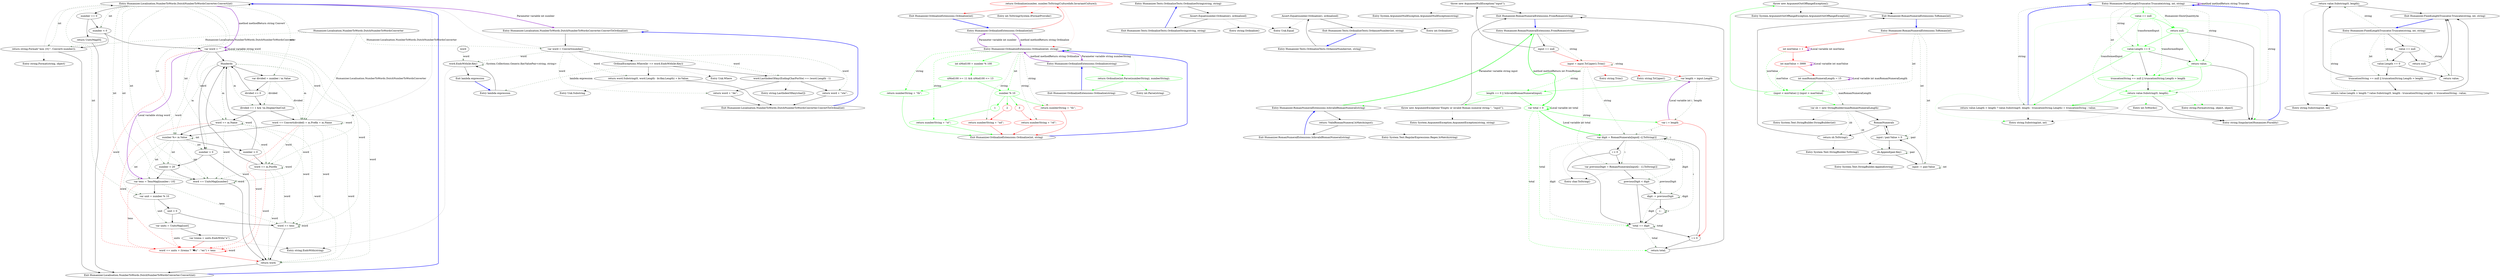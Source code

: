 digraph  {
m1_0 [label="Entry Humanizer.Localisation.NumberToWords.DutchNumberToWordsConverter.Convert(int)", span="33-33", cluster="Humanizer.Localisation.NumberToWords.DutchNumberToWordsConverter.Convert(int)", file="DutchNumberToWordsConverter.cs"];
m1_1 [label="number == 0", span="35-35", cluster="Humanizer.Localisation.NumberToWords.DutchNumberToWordsConverter.Convert(int)", file="DutchNumberToWordsConverter.cs"];
m1_3 [label="number < 0", span="38-38", cluster="Humanizer.Localisation.NumberToWords.DutchNumberToWordsConverter.Convert(int)", file="DutchNumberToWordsConverter.cs"];
m1_4 [label="return string.Format(''min {0}'', Convert(-number));", span="39-39", cluster="Humanizer.Localisation.NumberToWords.DutchNumberToWordsConverter.Convert(int)", file="DutchNumberToWordsConverter.cs"];
m1_7 [label="var divided = number / m.Value", span="45-45", cluster="Humanizer.Localisation.NumberToWords.DutchNumberToWordsConverter.Convert(int)", file="DutchNumberToWordsConverter.cs"];
m1_12 [label="number %= m.Value", span="55-55", cluster="Humanizer.Localisation.NumberToWords.DutchNumberToWordsConverter.Convert(int)", file="DutchNumberToWordsConverter.cs"];
m1_15 [label="number > 0", span="60-60", cluster="Humanizer.Localisation.NumberToWords.DutchNumberToWordsConverter.Convert(int)", file="DutchNumberToWordsConverter.cs"];
m1_16 [label="number < 20", span="62-62", cluster="Humanizer.Localisation.NumberToWords.DutchNumberToWordsConverter.Convert(int)", file="DutchNumberToWordsConverter.cs"];
m1_17 [label="word += UnitsMap[number]", span="63-63", cluster="Humanizer.Localisation.NumberToWords.DutchNumberToWordsConverter.Convert(int)", file="DutchNumberToWordsConverter.cs"];
m1_18 [label="var tens = TensMap[number / 10]", span="66-66", cluster="Humanizer.Localisation.NumberToWords.DutchNumberToWordsConverter.Convert(int)", file="DutchNumberToWordsConverter.cs"];
m1_19 [label="var unit = number % 10", span="67-67", cluster="Humanizer.Localisation.NumberToWords.DutchNumberToWordsConverter.Convert(int)", file="DutchNumberToWordsConverter.cs"];
m1_2 [label="return UnitsMap[0];", span="36-36", cluster="Humanizer.Localisation.NumberToWords.DutchNumberToWordsConverter.Convert(int)", file="DutchNumberToWordsConverter.cs"];
m1_5 [label="var word = ''''", span="41-41", cluster="Humanizer.Localisation.NumberToWords.DutchNumberToWordsConverter.Convert(int)", file="DutchNumberToWordsConverter.cs"];
m1_6 [label=Hunderds, span="43-43", cluster="Humanizer.Localisation.NumberToWords.DutchNumberToWordsConverter.Convert(int)", file="DutchNumberToWordsConverter.cs"];
m1_10 [label="word += m.Name", span="51-51", cluster="Humanizer.Localisation.NumberToWords.DutchNumberToWordsConverter.Convert(int)", file="DutchNumberToWordsConverter.cs"];
m1_11 [label="word += Convert(divided) + m.Prefix + m.Name", span="53-53", cluster="Humanizer.Localisation.NumberToWords.DutchNumberToWordsConverter.Convert(int)", file="DutchNumberToWordsConverter.cs"];
m1_23 [label="word += units + (trema ? ''�n'' : ''en'') + tens", span="72-72", cluster="Humanizer.Localisation.NumberToWords.DutchNumberToWordsConverter.Convert(int)", color=red, community=0, file="DutchNumberToWordsConverter.cs"];
m1_24 [label="word += tens", span="75-75", cluster="Humanizer.Localisation.NumberToWords.DutchNumberToWordsConverter.Convert(int)", file="DutchNumberToWordsConverter.cs"];
m1_25 [label="return word;", span="79-79", cluster="Humanizer.Localisation.NumberToWords.DutchNumberToWordsConverter.Convert(int)", file="DutchNumberToWordsConverter.cs"];
m1_9 [label="divided == 1 && !m.DisplayOneUnit", span="50-50", cluster="Humanizer.Localisation.NumberToWords.DutchNumberToWordsConverter.Convert(int)", file="DutchNumberToWordsConverter.cs"];
m1_14 [label="word += m.Postfix", span="57-57", cluster="Humanizer.Localisation.NumberToWords.DutchNumberToWordsConverter.Convert(int)", file="DutchNumberToWordsConverter.cs"];
m1_8 [label="divided <= 0", span="47-47", cluster="Humanizer.Localisation.NumberToWords.DutchNumberToWordsConverter.Convert(int)", file="DutchNumberToWordsConverter.cs"];
m1_13 [label="number > 0", span="56-56", cluster="Humanizer.Localisation.NumberToWords.DutchNumberToWordsConverter.Convert(int)", file="DutchNumberToWordsConverter.cs"];
m1_20 [label="unit > 0", span="68-68", cluster="Humanizer.Localisation.NumberToWords.DutchNumberToWordsConverter.Convert(int)", file="DutchNumberToWordsConverter.cs"];
m1_21 [label="var units = UnitsMap[unit]", span="70-70", cluster="Humanizer.Localisation.NumberToWords.DutchNumberToWordsConverter.Convert(int)", file="DutchNumberToWordsConverter.cs"];
m1_22 [label="var trema = units.EndsWith(''e'')", span="71-71", cluster="Humanizer.Localisation.NumberToWords.DutchNumberToWordsConverter.Convert(int)", file="DutchNumberToWordsConverter.cs"];
m1_26 [label="Exit Humanizer.Localisation.NumberToWords.DutchNumberToWordsConverter.Convert(int)", span="33-33", cluster="Humanizer.Localisation.NumberToWords.DutchNumberToWordsConverter.Convert(int)", file="DutchNumberToWordsConverter.cs"];
m1_28 [label="Entry string.EndsWith(string)", span="0-0", cluster="string.EndsWith(string)", file="DutchNumberToWordsConverter.cs"];
m1_38 [label="Entry Unk.Substring", span="", cluster="Unk.Substring", file="DutchNumberToWordsConverter.cs"];
m1_29 [label="Entry Humanizer.Localisation.NumberToWords.DutchNumberToWordsConverter.ConvertToOrdinal(int)", span="91-91", cluster="Humanizer.Localisation.NumberToWords.DutchNumberToWordsConverter.ConvertToOrdinal(int)", file="DutchNumberToWordsConverter.cs"];
m1_30 [label="var word = Convert(number)", span="93-93", cluster="Humanizer.Localisation.NumberToWords.DutchNumberToWordsConverter.ConvertToOrdinal(int)", file="DutchNumberToWordsConverter.cs"];
m1_31 [label="OrdinalExceptions.Where(kv => word.EndsWith(kv.Key))", span="95-95", cluster="Humanizer.Localisation.NumberToWords.DutchNumberToWordsConverter.ConvertToOrdinal(int)", file="DutchNumberToWordsConverter.cs"];
m1_32 [label="return word.Substring(0, word.Length - kv.Key.Length) + kv.Value;", span="98-98", cluster="Humanizer.Localisation.NumberToWords.DutchNumberToWordsConverter.ConvertToOrdinal(int)", file="DutchNumberToWordsConverter.cs"];
m1_33 [label="word.LastIndexOfAny(EndingCharForSte) == (word.Length - 1)", span="104-104", cluster="Humanizer.Localisation.NumberToWords.DutchNumberToWordsConverter.ConvertToOrdinal(int)", file="DutchNumberToWordsConverter.cs"];
m1_34 [label="return word + ''ste'';", span="105-105", cluster="Humanizer.Localisation.NumberToWords.DutchNumberToWordsConverter.ConvertToOrdinal(int)", file="DutchNumberToWordsConverter.cs"];
m1_35 [label="return word + ''de'';", span="107-107", cluster="Humanizer.Localisation.NumberToWords.DutchNumberToWordsConverter.ConvertToOrdinal(int)", file="DutchNumberToWordsConverter.cs"];
m1_36 [label="Exit Humanizer.Localisation.NumberToWords.DutchNumberToWordsConverter.ConvertToOrdinal(int)", span="91-91", cluster="Humanizer.Localisation.NumberToWords.DutchNumberToWordsConverter.ConvertToOrdinal(int)", file="DutchNumberToWordsConverter.cs"];
m1_40 [label="Entry lambda expression", span="95-95", cluster="lambda expression", file="DutchNumberToWordsConverter.cs"];
m1_41 [label="word.EndsWith(kv.Key)", span="95-95", cluster="lambda expression", file="DutchNumberToWordsConverter.cs"];
m1_42 [label="Exit lambda expression", span="95-95", cluster="lambda expression", file="DutchNumberToWordsConverter.cs"];
m1_39 [label="Entry string.LastIndexOfAny(char[])", span="0-0", cluster="string.LastIndexOfAny(char[])", file="DutchNumberToWordsConverter.cs"];
m1_27 [label="Entry string.Format(string, object)", span="0-0", cluster="string.Format(string, object)", file="DutchNumberToWordsConverter.cs"];
m1_37 [label="Entry Unk.Where", span="", cluster="Unk.Where", file="DutchNumberToWordsConverter.cs"];
m1_43 [label="Humanizer.Localisation.NumberToWords.DutchNumberToWordsConverter", span="", file="DutchNumberToWordsConverter.cs"];
m1_44 [label=word, span="", file="DutchNumberToWordsConverter.cs"];
m4_8 [label="Entry int.ToString(System.IFormatProvider)", span="0-0", cluster="int.ToString(System.IFormatProvider)", file="OrdinalizeExtensions.cs"];
m4_5 [label="Entry Humanizer.OrdinalizeExtensions.Ordinalize(int)", span="25-25", cluster="Humanizer.OrdinalizeExtensions.Ordinalize(int)", file="OrdinalizeExtensions.cs"];
m4_6 [label="return Ordinalize(number, number.ToString(CultureInfo.InvariantCulture));", span="27-27", cluster="Humanizer.OrdinalizeExtensions.Ordinalize(int)", color=red, community=0, file="OrdinalizeExtensions.cs"];
m4_7 [label="Exit Humanizer.OrdinalizeExtensions.Ordinalize(int)", span="25-25", cluster="Humanizer.OrdinalizeExtensions.Ordinalize(int)", file="OrdinalizeExtensions.cs"];
m4_4 [label="Entry Humanizer.OrdinalizeExtensions.Ordinalize(int, string)", span="30-30", cluster="Humanizer.OrdinalizeExtensions.Ordinalize(int, string)", file="OrdinalizeExtensions.cs"];
m4_9 [label="int nMod100 = number % 100", span="32-32", cluster="Humanizer.OrdinalizeExtensions.Ordinalize(int, string)", color=green, community=0, file="OrdinalizeExtensions.cs"];
m4_11 [label="return numberString + ''th'';", span="36-36", cluster="Humanizer.OrdinalizeExtensions.Ordinalize(int, string)", color=green, community=0, file="OrdinalizeExtensions.cs"];
m4_12 [label="number % 10", span="39-39", cluster="Humanizer.OrdinalizeExtensions.Ordinalize(int, string)", color=green, community=0, file="OrdinalizeExtensions.cs"];
m4_14 [label="return numberString + ''st'';", span="42-42", cluster="Humanizer.OrdinalizeExtensions.Ordinalize(int, string)", color=green, community=0, file="OrdinalizeExtensions.cs"];
m4_16 [label="return numberString + ''nd'';", span="44-44", cluster="Humanizer.OrdinalizeExtensions.Ordinalize(int, string)", color=red, community=0, file="OrdinalizeExtensions.cs"];
m4_18 [label="return numberString + ''rd'';", span="46-46", cluster="Humanizer.OrdinalizeExtensions.Ordinalize(int, string)", color=red, community=0, file="OrdinalizeExtensions.cs"];
m4_19 [label="return numberString + ''th'';", span="48-48", cluster="Humanizer.OrdinalizeExtensions.Ordinalize(int, string)", color=red, community=0, file="OrdinalizeExtensions.cs"];
m4_10 [label="nMod100 >= 11 && nMod100 <= 13", span="34-34", cluster="Humanizer.OrdinalizeExtensions.Ordinalize(int, string)", color=green, community=0, file="OrdinalizeExtensions.cs"];
m4_13 [label=1, span="41-41", cluster="Humanizer.OrdinalizeExtensions.Ordinalize(int, string)", color=green, community=0, file="OrdinalizeExtensions.cs"];
m4_15 [label=2, span="43-43", cluster="Humanizer.OrdinalizeExtensions.Ordinalize(int, string)", color=red, community=0, file="OrdinalizeExtensions.cs"];
m4_17 [label=3, span="45-45", cluster="Humanizer.OrdinalizeExtensions.Ordinalize(int, string)", color=red, community=0, file="OrdinalizeExtensions.cs"];
m4_20 [label="Exit Humanizer.OrdinalizeExtensions.Ordinalize(int, string)", span="30-30", cluster="Humanizer.OrdinalizeExtensions.Ordinalize(int, string)", file="OrdinalizeExtensions.cs"];
m4_0 [label="Entry Humanizer.OrdinalizeExtensions.Ordinalize(string)", span="15-15", cluster="Humanizer.OrdinalizeExtensions.Ordinalize(string)", file="OrdinalizeExtensions.cs"];
m4_1 [label="return Ordinalize(int.Parse(numberString), numberString);", span="17-17", cluster="Humanizer.OrdinalizeExtensions.Ordinalize(string)", color=green, community=0, file="OrdinalizeExtensions.cs"];
m4_2 [label="Exit Humanizer.OrdinalizeExtensions.Ordinalize(string)", span="15-15", cluster="Humanizer.OrdinalizeExtensions.Ordinalize(string)", file="OrdinalizeExtensions.cs"];
m4_3 [label="Entry int.Parse(string)", span="0-0", cluster="int.Parse(string)", file="OrdinalizeExtensions.cs"];
m5_0 [label="Entry Humanizer.Tests.OrdinalizeTests.OrdinalizeString(string, string)", span="36-36", cluster="Humanizer.Tests.OrdinalizeTests.OrdinalizeString(string, string)", file="OrdinalizeTests.cs"];
m5_1 [label="Assert.Equal(number.Ordinalize(), ordinalized)", span="38-38", cluster="Humanizer.Tests.OrdinalizeTests.OrdinalizeString(string, string)", file="OrdinalizeTests.cs"];
m5_2 [label="Exit Humanizer.Tests.OrdinalizeTests.OrdinalizeString(string, string)", span="36-36", cluster="Humanizer.Tests.OrdinalizeTests.OrdinalizeString(string, string)", file="OrdinalizeTests.cs"];
m5_5 [label="Entry Humanizer.Tests.OrdinalizeTests.OrdanizeNumber(int, string)", span="70-70", cluster="Humanizer.Tests.OrdinalizeTests.OrdanizeNumber(int, string)", file="OrdinalizeTests.cs"];
m5_6 [label="Assert.Equal(number.Ordinalize(), ordinalized)", span="72-72", cluster="Humanizer.Tests.OrdinalizeTests.OrdanizeNumber(int, string)", file="OrdinalizeTests.cs"];
m5_7 [label="Exit Humanizer.Tests.OrdinalizeTests.OrdanizeNumber(int, string)", span="70-70", cluster="Humanizer.Tests.OrdinalizeTests.OrdanizeNumber(int, string)", file="OrdinalizeTests.cs"];
m5_4 [label="Entry Unk.Equal", span="", cluster="Unk.Equal", file="OrdinalizeTests.cs"];
m5_8 [label="Entry int.Ordinalize()", span="25-25", cluster="int.Ordinalize()", file="OrdinalizeTests.cs"];
m5_3 [label="Entry string.Ordinalize()", span="15-15", cluster="string.Ordinalize()", file="OrdinalizeTests.cs"];
m6_19 [label="Entry System.ArgumentNullException.ArgumentNullException(string)", span="0-0", cluster="System.ArgumentNullException.ArgumentNullException(string)", file="RomanNumeralExtensions.cs"];
m6_21 [label="Entry string.Trim()", span="0-0", cluster="string.Trim()", file="RomanNumeralExtensions.cs"];
m6_22 [label="Entry Humanizer.RomanNumeralExtensions.IsInvalidRomanNumeral(string)", span="101-101", cluster="Humanizer.RomanNumeralExtensions.IsInvalidRomanNumeral(string)", file="RomanNumeralExtensions.cs"];
m6_42 [label="return !ValidRomanNumeral.IsMatch(input);", span="103-103", cluster="Humanizer.RomanNumeralExtensions.IsInvalidRomanNumeral(string)", file="RomanNumeralExtensions.cs"];
m6_43 [label="Exit Humanizer.RomanNumeralExtensions.IsInvalidRomanNumeral(string)", span="101-101", cluster="Humanizer.RomanNumeralExtensions.IsInvalidRomanNumeral(string)", file="RomanNumeralExtensions.cs"];
m6_23 [label="Entry System.ArgumentException.ArgumentException(string, string)", span="0-0", cluster="System.ArgumentException.ArgumentException(string, string)", file="RomanNumeralExtensions.cs"];
m6_38 [label="Entry System.ArgumentOutOfRangeException.ArgumentOutOfRangeException()", span="0-0", cluster="System.ArgumentOutOfRangeException.ArgumentOutOfRangeException()", file="RomanNumeralExtensions.cs"];
m6_44 [label="Entry System.Text.RegularExpressions.Regex.IsMatch(string)", span="0-0", cluster="System.Text.RegularExpressions.Regex.IsMatch(string)", file="RomanNumeralExtensions.cs"];
m6_41 [label="Entry System.Text.StringBuilder.ToString()", span="0-0", cluster="System.Text.StringBuilder.ToString()", file="RomanNumeralExtensions.cs"];
m6_40 [label="Entry System.Text.StringBuilder.Append(string)", span="0-0", cluster="System.Text.StringBuilder.Append(string)", file="RomanNumeralExtensions.cs"];
m6_39 [label="Entry System.Text.StringBuilder.StringBuilder(int)", span="0-0", cluster="System.Text.StringBuilder.StringBuilder(int)", file="RomanNumeralExtensions.cs"];
m6_20 [label="Entry string.ToUpper()", span="0-0", cluster="string.ToUpper()", file="RomanNumeralExtensions.cs"];
m6_24 [label="Entry char.ToString()", span="0-0", cluster="char.ToString()", file="RomanNumeralExtensions.cs"];
m6_0 [label="Entry Humanizer.RomanNumeralExtensions.FromRoman(string)", span="38-38", cluster="Humanizer.RomanNumeralExtensions.FromRoman(string)", file="RomanNumeralExtensions.cs"];
m6_1 [label="input == null", span="40-40", cluster="Humanizer.RomanNumeralExtensions.FromRoman(string)", file="RomanNumeralExtensions.cs"];
m6_3 [label="input = input.ToUpper().Trim()", span="43-43", cluster="Humanizer.RomanNumeralExtensions.FromRoman(string)", color=red, community=0, file="RomanNumeralExtensions.cs"];
m6_2 [label="throw new ArgumentNullException(''input'');", span="41-41", cluster="Humanizer.RomanNumeralExtensions.FromRoman(string)", file="RomanNumeralExtensions.cs"];
m6_4 [label="var length = input.Length", span="44-44", cluster="Humanizer.RomanNumeralExtensions.FromRoman(string)", file="RomanNumeralExtensions.cs"];
m6_5 [label="length == 0 || IsInvalidRomanNumeral(input)", span="46-46", cluster="Humanizer.RomanNumeralExtensions.FromRoman(string)", color=green, community=0, file="RomanNumeralExtensions.cs"];
m6_10 [label="var digit = RomanNumerals[input[--i].ToString()]", span="54-54", cluster="Humanizer.RomanNumeralExtensions.FromRoman(string)", file="RomanNumeralExtensions.cs"];
m6_12 [label="var previousDigit = RomanNumerals[input[i - 1].ToString()]", span="58-58", cluster="Humanizer.RomanNumeralExtensions.FromRoman(string)", file="RomanNumeralExtensions.cs"];
m6_8 [label="var i = length", span="50-50", cluster="Humanizer.RomanNumeralExtensions.FromRoman(string)", color=red, community=0, file="RomanNumeralExtensions.cs"];
m6_6 [label="throw new ArgumentException(''Empty or invalid Roman numeral string.'', ''input'');", span="47-47", cluster="Humanizer.RomanNumeralExtensions.FromRoman(string)", file="RomanNumeralExtensions.cs"];
m6_7 [label="var total = 0", span="49-49", cluster="Humanizer.RomanNumeralExtensions.FromRoman(string)", file="RomanNumeralExtensions.cs", color=green, community=0];
m6_16 [label="total += digit", span="67-67", cluster="Humanizer.RomanNumeralExtensions.FromRoman(string)", file="RomanNumeralExtensions.cs"];
m6_17 [label="return total;", span="70-70", cluster="Humanizer.RomanNumeralExtensions.FromRoman(string)", file="RomanNumeralExtensions.cs"];
m6_9 [label="i > 0", span="52-52", cluster="Humanizer.RomanNumeralExtensions.FromRoman(string)", file="RomanNumeralExtensions.cs"];
m6_11 [label="i > 0", span="56-56", cluster="Humanizer.RomanNumeralExtensions.FromRoman(string)", file="RomanNumeralExtensions.cs"];
m6_13 [label="previousDigit < digit", span="60-60", cluster="Humanizer.RomanNumeralExtensions.FromRoman(string)", file="RomanNumeralExtensions.cs"];
m6_14 [label="digit -= previousDigit", span="62-62", cluster="Humanizer.RomanNumeralExtensions.FromRoman(string)", file="RomanNumeralExtensions.cs"];
m6_15 [label="i--", span="63-63", cluster="Humanizer.RomanNumeralExtensions.FromRoman(string)", file="RomanNumeralExtensions.cs"];
m6_18 [label="Exit Humanizer.RomanNumeralExtensions.FromRoman(string)", span="38-38", cluster="Humanizer.RomanNumeralExtensions.FromRoman(string)", file="RomanNumeralExtensions.cs"];
m6_25 [label="Entry Humanizer.RomanNumeralExtensions.ToRoman(int)", span="78-78", cluster="Humanizer.RomanNumeralExtensions.ToRoman(int)", file="RomanNumeralExtensions.cs"];
m6_26 [label="int minValue = 1", span="80-80", cluster="Humanizer.RomanNumeralExtensions.ToRoman(int)", color=red, community=0, file="RomanNumeralExtensions.cs"];
m6_29 [label="(input < minValue) || (input > maxValue)", span="84-84", cluster="Humanizer.RomanNumeralExtensions.ToRoman(int)", file="RomanNumeralExtensions.cs", color=green, community=0];
m6_33 [label="input / pair.Value > 0", span="91-91", cluster="Humanizer.RomanNumeralExtensions.ToRoman(int)", file="RomanNumeralExtensions.cs"];
m6_35 [label="input -= pair.Value", span="94-94", cluster="Humanizer.RomanNumeralExtensions.ToRoman(int)", file="RomanNumeralExtensions.cs"];
m6_27 [label="int maxValue = 3999", span="81-81", cluster="Humanizer.RomanNumeralExtensions.ToRoman(int)", color=red, community=0, file="RomanNumeralExtensions.cs"];
m6_28 [label="int maxRomanNumeralLength = 15", span="82-82", cluster="Humanizer.RomanNumeralExtensions.ToRoman(int)", file="RomanNumeralExtensions.cs"];
m6_31 [label="var sb = new StringBuilder(maxRomanNumeralLength)", span="87-87", cluster="Humanizer.RomanNumeralExtensions.ToRoman(int)", file="RomanNumeralExtensions.cs"];
m6_30 [label="throw new ArgumentOutOfRangeException();", span="85-85", cluster="Humanizer.RomanNumeralExtensions.ToRoman(int)", file="RomanNumeralExtensions.cs"];
m6_32 [label=RomanNumerals, span="89-89", cluster="Humanizer.RomanNumeralExtensions.ToRoman(int)", file="RomanNumeralExtensions.cs"];
m6_34 [label="sb.Append(pair.Key)", span="93-93", cluster="Humanizer.RomanNumeralExtensions.ToRoman(int)", file="RomanNumeralExtensions.cs"];
m6_36 [label="return sb.ToString();", span="98-98", cluster="Humanizer.RomanNumeralExtensions.ToRoman(int)", file="RomanNumeralExtensions.cs"];
m6_37 [label="Exit Humanizer.RomanNumeralExtensions.ToRoman(int)", span="78-78", cluster="Humanizer.RomanNumeralExtensions.ToRoman(int)", file="RomanNumeralExtensions.cs"];
m9_0 [label="Entry Humanizer.FixedLengthTruncator.Truncate(string, int, string)", span="7-7", cluster="Humanizer.FixedLengthTruncator.Truncate(string, int, string)", file="ToQuantityExtensions.cs"];
m9_1 [label="value == null", span="9-9", cluster="Humanizer.FixedLengthTruncator.Truncate(string, int, string)", color=green, community=0, file="ToQuantityExtensions.cs"];
m9_2 [label="return null;", span="10-10", cluster="Humanizer.FixedLengthTruncator.Truncate(string, int, string)", color=green, community=0, file="ToQuantityExtensions.cs"];
m9_3 [label="value.Length == 0", span="12-12", cluster="Humanizer.FixedLengthTruncator.Truncate(string, int, string)", color=green, community=0, file="ToQuantityExtensions.cs"];
m9_5 [label="truncationString == null || truncationString.Length > length", span="15-15", cluster="Humanizer.FixedLengthTruncator.Truncate(string, int, string)", color=green, community=0, file="ToQuantityExtensions.cs"];
m9_6 [label="return value.Substring(0, length);", span="16-16", cluster="Humanizer.FixedLengthTruncator.Truncate(string, int, string)", color=green, community=0, file="ToQuantityExtensions.cs"];
m9_4 [label="return value;", span="13-13", cluster="Humanizer.FixedLengthTruncator.Truncate(string, int, string)", color=green, community=0, file="ToQuantityExtensions.cs"];
m9_7 [label="return value.Length > length ? value.Substring(0, length - truncationString.Length) + truncationString : value;", span="18-18", cluster="Humanizer.FixedLengthTruncator.Truncate(string, int, string)", file="ToQuantityExtensions.cs"];
m9_8 [label="Entry string.Singularize(Humanizer.Plurality)", span="194-194", cluster="string.Singularize(Humanizer.Plurality)", file="ToQuantityExtensions.cs"];
m9_10 [label="Entry string.Format(string, object, object)", span="0-0", cluster="string.Format(string, object, object)", file="ToQuantityExtensions.cs"];
m9_9 [label="Entry string.Substring(int, int)", span="0-0", cluster="string.Substring(int, int)", file="ToQuantityExtensions.cs"];
m9_11 [label="Entry int.ToWords()", span="32-32", cluster="int.ToWords()", file="ToQuantityExtensions.cs"];
m10_9 [label="Entry string.Substring(int, int)", span="0-0", cluster="string.Substring(int, int)", file="ToQuantityTests.cs"];
m10_0 [label="Entry Humanizer.FixedLengthTruncator.Truncate(string, int, string)", span="7-7", cluster="Humanizer.FixedLengthTruncator.Truncate(string, int, string)", file="ToQuantityTests.cs"];
m10_1 [label="value == null", span="9-9", cluster="Humanizer.FixedLengthTruncator.Truncate(string, int, string)", file="ToQuantityTests.cs"];
m10_3 [label="value.Length == 0", span="12-12", cluster="Humanizer.FixedLengthTruncator.Truncate(string, int, string)", file="ToQuantityTests.cs"];
m10_4 [label="return value;", span="13-13", cluster="Humanizer.FixedLengthTruncator.Truncate(string, int, string)", file="ToQuantityTests.cs"];
m10_5 [label="truncationString == null || truncationString.Length > length", span="15-15", cluster="Humanizer.FixedLengthTruncator.Truncate(string, int, string)", file="ToQuantityTests.cs"];
m10_6 [label="return value.Substring(0, length);", span="16-16", cluster="Humanizer.FixedLengthTruncator.Truncate(string, int, string)", file="ToQuantityTests.cs"];
m10_7 [label="return value.Length > length ? value.Substring(0, length - truncationString.Length) + truncationString : value;", span="18-18", cluster="Humanizer.FixedLengthTruncator.Truncate(string, int, string)", file="ToQuantityTests.cs"];
m10_2 [label="return null;", span="10-10", cluster="Humanizer.FixedLengthTruncator.Truncate(string, int, string)", file="ToQuantityTests.cs"];
m10_8 [label="Exit Humanizer.FixedLengthTruncator.Truncate(string, int, string)", span="7-7", cluster="Humanizer.FixedLengthTruncator.Truncate(string, int, string)", file="ToQuantityTests.cs"];
m1_0 -> m1_1  [key=0, style=solid];
m1_0 -> m1_3  [key=1, style=dashed, color=darkseagreen4, label=int];
m1_0 -> m1_4  [key=1, style=dashed, color=darkseagreen4, label=int];
m1_0 -> m1_7  [key=1, style=dashed, color=darkseagreen4, label=int];
m1_0 -> m1_12  [key=1, style=dashed, color=darkseagreen4, label=int];
m1_0 -> m1_15  [key=1, style=dashed, color=darkseagreen4, label=int];
m1_0 -> m1_16  [key=1, style=dashed, color=darkseagreen4, label=int];
m1_0 -> m1_17  [key=1, style=dashed, color=darkseagreen4, label=int];
m1_0 -> m1_18  [key=1, style=dashed, color=darkseagreen4, label=int];
m1_0 -> m1_19  [key=1, style=dashed, color=darkseagreen4, label=int];
m1_0 -> m1_29  [key=3, color=darkorchid, style=bold, label="Parameter variable int number"];
m1_0 -> m1_5  [key=3, color=darkorchid, style=bold, label="method methodReturn string Convert"];
m1_1 -> m1_2  [key=0, style=solid];
m1_1 -> m1_3  [key=0, style=solid];
m1_3 -> m1_4  [key=0, style=solid];
m1_3 -> m1_5  [key=0, style=solid];
m1_4 -> m1_26  [key=0, style=solid];
m1_4 -> m1_0  [key=2, style=dotted];
m1_4 -> m1_27  [key=2, style=dotted];
m1_7 -> m1_8  [key=0, style=solid];
m1_7 -> m1_9  [key=1, style=dashed, color=darkseagreen4, label=divided];
m1_7 -> m1_11  [key=1, style=dashed, color=darkseagreen4, label=divided];
m1_12 -> m1_13  [key=0, style=solid];
m1_12 -> m1_12  [key=1, style=dashed, color=darkseagreen4, label=int];
m1_12 -> m1_15  [key=1, style=dashed, color=darkseagreen4, label=int];
m1_12 -> m1_16  [key=1, style=dashed, color=darkseagreen4, label=int];
m1_12 -> m1_17  [key=1, style=dashed, color=darkseagreen4, label=int];
m1_12 -> m1_18  [key=1, style=dashed, color=darkseagreen4, label=int];
m1_12 -> m1_19  [key=1, style=dashed, color=darkseagreen4, label=int];
m1_15 -> m1_16  [key=0, style=solid];
m1_15 -> m1_25  [key=0, style=solid];
m1_16 -> m1_17  [key=0, style=solid];
m1_16 -> m1_18  [key=0, style=solid];
m1_17 -> m1_25  [key=0, style=solid];
m1_17 -> m1_17  [key=1, style=dashed, color=darkseagreen4, label=word];
m1_18 -> m1_19  [key=0, style=solid];
m1_18 -> m1_23  [key=1, style=dashed, color=red, label=tens];
m1_18 -> m1_24  [key=1, style=dashed, color=darkseagreen4, label=tens];
m1_19 -> m1_20  [key=0, style=solid];
m1_19 -> m1_21  [key=1, style=dashed, color=darkseagreen4, label=unit];
m1_2 -> m1_26  [key=0, style=solid];
m1_5 -> m1_6  [key=0, style=solid];
m1_5 -> m1_10  [key=1, style=dashed, color=darkseagreen4, label=word];
m1_5 -> m1_11  [key=1, style=dashed, color=darkseagreen4, label=word];
m1_5 -> m1_17  [key=1, style=dashed, color=darkseagreen4, label=word];
m1_5 -> m1_23  [key=1, style=dashed, color=red, label=word];
m1_5 -> m1_24  [key=1, style=dashed, color=darkseagreen4, label=word];
m1_5 -> m1_25  [key=1, style=dashed, color=darkseagreen4, label=word];
m1_5 -> m1_5  [key=3, color=darkorchid, style=bold, label="Local variable string word"];
m1_5 -> m1_18  [key=3, color=darkorchid, style=bold, label="Local variable string word"];
m1_6 -> m1_7  [key=0, style=solid];
m1_6 -> m1_15  [key=0, style=solid];
m1_6 -> m1_9  [key=1, style=dashed, color=darkseagreen4, label=m];
m1_6 -> m1_10  [key=1, style=dashed, color=darkseagreen4, label=m];
m1_6 -> m1_11  [key=1, style=dashed, color=darkseagreen4, label=m];
m1_6 -> m1_12  [key=1, style=dashed, color=darkseagreen4, label=m];
m1_6 -> m1_14  [key=1, style=dashed, color=darkseagreen4, label=m];
m1_10 -> m1_12  [key=0, style=solid];
m1_10 -> m1_10  [key=1, style=dashed, color=darkseagreen4, label=word];
m1_10 -> m1_14  [key=1, style=dashed, color=darkseagreen4, label=word];
m1_10 -> m1_17  [key=1, style=dashed, color=darkseagreen4, label=word];
m1_10 -> m1_23  [key=1, style=dashed, color=red, label=word];
m1_10 -> m1_24  [key=1, style=dashed, color=darkseagreen4, label=word];
m1_10 -> m1_25  [key=1, style=dashed, color=darkseagreen4, label=word];
m1_11 -> m1_12  [key=0, style=solid];
m1_11 -> m1_0  [key=2, style=dotted];
m1_11 -> m1_11  [key=1, style=dashed, color=darkseagreen4, label=word];
m1_11 -> m1_14  [key=1, style=dashed, color=darkseagreen4, label=word];
m1_11 -> m1_17  [key=1, style=dashed, color=darkseagreen4, label=word];
m1_11 -> m1_23  [key=1, style=dashed, color=red, label=word];
m1_11 -> m1_24  [key=1, style=dashed, color=darkseagreen4, label=word];
m1_11 -> m1_25  [key=1, style=dashed, color=darkseagreen4, label=word];
m1_23 -> m1_25  [key=0, style=solid, color=red];
m1_23 -> m1_23  [key=1, style=dashed, color=red, label=word];
m1_24 -> m1_25  [key=0, style=solid];
m1_24 -> m1_24  [key=1, style=dashed, color=darkseagreen4, label=word];
m1_25 -> m1_26  [key=0, style=solid];
m1_9 -> m1_10  [key=0, style=solid];
m1_9 -> m1_11  [key=0, style=solid];
m1_14 -> m1_6  [key=0, style=solid];
m1_14 -> m1_14  [key=1, style=dashed, color=darkseagreen4, label=word];
m1_14 -> m1_17  [key=1, style=dashed, color=darkseagreen4, label=word];
m1_14 -> m1_23  [key=1, style=dashed, color=red, label=word];
m1_14 -> m1_24  [key=1, style=dashed, color=darkseagreen4, label=word];
m1_14 -> m1_25  [key=1, style=dashed, color=darkseagreen4, label=word];
m1_8 -> m1_9  [key=0, style=solid];
m1_8 -> m1_6  [key=0, style=solid];
m1_13 -> m1_14  [key=0, style=solid];
m1_13 -> m1_6  [key=0, style=solid];
m1_20 -> m1_21  [key=0, style=solid];
m1_20 -> m1_24  [key=0, style=solid];
m1_21 -> m1_22  [key=0, style=solid];
m1_21 -> m1_23  [key=1, style=dashed, color=red, label=units];
m1_22 -> m1_23  [key=0, style=solid, color=red];
m1_22 -> m1_28  [key=2, style=dotted];
m1_26 -> m1_0  [key=0, style=bold, color=blue];
m1_29 -> m1_30  [key=0, style=solid];
m1_30 -> m1_31  [key=0, style=solid];
m1_30 -> m1_0  [key=2, style=dotted];
m1_30 -> m1_41  [key=1, style=dashed, color=darkseagreen4, label=word];
m1_30 -> m1_32  [key=1, style=dashed, color=darkseagreen4, label=word];
m1_30 -> m1_33  [key=1, style=dashed, color=darkseagreen4, label=word];
m1_30 -> m1_34  [key=1, style=dashed, color=darkseagreen4, label=word];
m1_30 -> m1_35  [key=1, style=dashed, color=darkseagreen4, label=word];
m1_31 -> m1_32  [key=0, style=solid];
m1_31 -> m1_33  [key=0, style=solid];
m1_31 -> m1_37  [key=2, style=dotted];
m1_31 -> m1_40  [key=1, style=dashed, color=darkseagreen4, label="lambda expression"];
m1_32 -> m1_36  [key=0, style=solid];
m1_32 -> m1_38  [key=2, style=dotted];
m1_33 -> m1_34  [key=0, style=solid];
m1_33 -> m1_35  [key=0, style=solid];
m1_33 -> m1_39  [key=2, style=dotted];
m1_34 -> m1_36  [key=0, style=solid];
m1_35 -> m1_36  [key=0, style=solid];
m1_36 -> m1_29  [key=0, style=bold, color=blue];
m1_40 -> m1_41  [key=0, style=solid];
m1_41 -> m1_42  [key=0, style=solid];
m1_41 -> m1_28  [key=2, style=dotted];
m1_41 -> m1_41  [key=1, style=dashed, color=darkseagreen4, label="System.Collections.Generic.KeyValuePair<string, string>"];
m1_42 -> m1_40  [key=0, style=bold, color=blue];
m1_43 -> m1_4  [key=1, style=dashed, color=darkseagreen4, label="Humanizer.Localisation.NumberToWords.DutchNumberToWordsConverter"];
m1_43 -> m1_11  [key=1, style=dashed, color=darkseagreen4, label="Humanizer.Localisation.NumberToWords.DutchNumberToWordsConverter"];
m1_43 -> m1_30  [key=1, style=dashed, color=darkseagreen4, label="Humanizer.Localisation.NumberToWords.DutchNumberToWordsConverter"];
m1_44 -> m1_41  [key=1, style=dashed, color=darkseagreen4, label=word];
m4_5 -> m4_6  [key=0, style=solid, color=red];
m4_5 -> m4_4  [key=3, color=darkorchid, style=bold, label="method methodReturn string Ordinalize"];
m4_6 -> m4_7  [key=0, style=solid, color=red];
m4_6 -> m4_8  [key=2, style=dotted, color=red];
m4_6 -> m4_4  [key=2, style=dotted, color=red];
m4_7 -> m4_5  [key=0, style=bold, color=blue];
m4_4 -> m4_9  [key=0, style=solid, color=green];
m4_4 -> m4_11  [key=1, style=dashed, color=green, label=string];
m4_4 -> m4_12  [key=1, style=dashed, color=green, label=int];
m4_4 -> m4_14  [key=1, style=dashed, color=green, label=string];
m4_4 -> m4_16  [key=1, style=dashed, color=darkseagreen4, label=string];
m4_4 -> m4_18  [key=1, style=dashed, color=darkseagreen4, label=string];
m4_4 -> m4_19  [key=1, style=dashed, color=darkseagreen4, label=string];
m4_4 -> m4_0  [key=3, color=darkorchid, style=bold, label="Parameter variable string numberString"];
m4_4 -> m4_5  [key=3, color=darkorchid, style=bold, label="Parameter variable int number"];
m4_9 -> m4_10  [key=0, style=solid, color=green];
m4_11 -> m4_20  [key=0, style=solid, color=green];
m4_12 -> m4_13  [key=0, style=solid, color=green];
m4_12 -> m4_15  [key=0, style=solid, color=green];
m4_12 -> m4_17  [key=0, style=solid, color=green];
m4_12 -> m4_19  [key=0, style=solid, color=green];
m4_14 -> m4_20  [key=0, style=solid, color=green];
m4_16 -> m4_20  [key=0, style=solid, color=red];
m4_18 -> m4_20  [key=0, style=solid, color=red];
m4_19 -> m4_20  [key=0, style=solid, color=red];
m4_10 -> m4_11  [key=0, style=solid, color=green];
m4_10 -> m4_12  [key=0, style=solid, color=green];
m4_13 -> m4_14  [key=0, style=solid, color=green];
m4_15 -> m4_16  [key=0, style=solid, color=red];
m4_17 -> m4_18  [key=0, style=solid, color=red];
m4_20 -> m4_4  [key=0, style=bold, color=blue];
m4_0 -> m4_1  [key=0, style=solid, color=green];
m4_0 -> m4_4  [key=3, color=darkorchid, style=bold, label="method methodReturn string Ordinalize"];
m4_1 -> m4_2  [key=0, style=solid, color=green];
m4_1 -> m4_3  [key=2, style=dotted, color=green];
m4_1 -> m4_4  [key=2, style=dotted, color=green];
m4_2 -> m4_0  [key=0, style=bold, color=blue];
m5_0 -> m5_1  [key=0, style=solid];
m5_1 -> m5_2  [key=0, style=solid];
m5_1 -> m5_3  [key=2, style=dotted];
m5_1 -> m5_4  [key=2, style=dotted];
m5_2 -> m5_0  [key=0, style=bold, color=blue];
m5_5 -> m5_6  [key=0, style=solid];
m5_6 -> m5_7  [key=0, style=solid];
m5_6 -> m5_8  [key=2, style=dotted];
m5_6 -> m5_4  [key=2, style=dotted];
m5_7 -> m5_5  [key=0, style=bold, color=blue];
m6_22 -> m6_42  [key=0, style=solid];
m6_22 -> m6_0  [key=3, color=green, style=bold, label="Parameter variable string input"];
m6_42 -> m6_43  [key=0, style=solid];
m6_42 -> m6_44  [key=2, style=dotted];
m6_43 -> m6_22  [key=0, style=bold, color=blue];
m6_0 -> m6_1  [key=0, style=solid];
m6_0 -> m6_3  [key=1, style=dashed, color=darkseagreen4, label=string];
m6_0 -> m6_7  [key=3, color=green, style=bold, label="method methodReturn int FromRoman"];
m6_1 -> m6_2  [key=0, style=solid];
m6_1 -> m6_3  [key=0, style=solid, color=red];
m6_3 -> m6_4  [key=0, style=solid, color=red];
m6_3 -> m6_20  [key=2, style=dotted, color=red];
m6_3 -> m6_21  [key=2, style=dotted, color=red];
m6_3 -> m6_3  [key=1, style=dashed, color=darkseagreen4, label=string];
m6_3 -> m6_5  [key=1, style=dashed, color=green, label=string];
m6_3 -> m6_10  [key=1, style=dashed, color=darkseagreen4, label=string];
m6_3 -> m6_12  [key=1, style=dashed, color=darkseagreen4, label=string];
m6_2 -> m6_18  [key=0, style=solid];
m6_2 -> m6_19  [key=2, style=dotted];
m6_4 -> m6_5  [key=0, style=solid, color=green];
m6_4 -> m6_8  [key=1, style=dashed, color=darkseagreen4, label=length];
m6_5 -> m6_6  [key=0, style=solid, color=green];
m6_5 -> m6_7  [key=0, style=solid, color=green];
m6_5 -> m6_22  [key=2, style=dotted, color=green];
m6_10 -> m6_11  [key=0, style=solid];
m6_10 -> m6_24  [key=2, style=dotted];
m6_10 -> m6_10  [key=1, style=dashed, color=darkseagreen4, label=i];
m6_10 -> m6_12  [key=1, style=dashed, color=darkseagreen4, label=i];
m6_10 -> m6_13  [key=1, style=dashed, color=darkseagreen4, label=digit];
m6_10 -> m6_14  [key=1, style=dashed, color=darkseagreen4, label=digit];
m6_10 -> m6_15  [key=1, style=dashed, color=darkseagreen4, label=i];
m6_10 -> m6_16  [key=1, style=dashed, color=darkseagreen4, label=digit];
m6_12 -> m6_13  [key=0, style=solid];
m6_12 -> m6_24  [key=2, style=dotted];
m6_12 -> m6_14  [key=1, style=dashed, color=darkseagreen4, label=previousDigit];
m6_8 -> m6_9  [key=0, style=solid, color=red];
m6_8 -> m6_10  [key=1, style=dashed, color=darkseagreen4, label=i];
m6_8 -> m6_4  [key=3, color=darkorchid, style=bold, label="Local variable int i"];
m6_6 -> m6_18  [key=0, style=solid];
m6_6 -> m6_23  [key=2, style=dotted];
m6_7 -> m6_8  [key=0, style=solid, color=green];
m6_7 -> m6_16  [key=1, style=dashed, color=green, label=total];
m6_7 -> m6_17  [key=1, style=dashed, color=green, label=total];
m6_7 -> m6_7  [key=3, color=green, style=bold, label="Local variable int total"];
m6_7 -> m6_10  [key=3, color=green, style=bold, label="Local variable int total"];
m6_16 -> m6_9  [key=0, style=solid];
m6_16 -> m6_16  [key=1, style=dashed, color=darkseagreen4, label=total];
m6_16 -> m6_17  [key=1, style=dashed, color=darkseagreen4, label=total];
m6_17 -> m6_18  [key=0, style=solid];
m6_9 -> m6_10  [key=0, style=solid];
m6_9 -> m6_17  [key=0, style=solid];
m6_11 -> m6_12  [key=0, style=solid];
m6_11 -> m6_16  [key=0, style=solid];
m6_13 -> m6_14  [key=0, style=solid];
m6_13 -> m6_16  [key=0, style=solid];
m6_14 -> m6_15  [key=0, style=solid];
m6_14 -> m6_14  [key=1, style=dashed, color=darkseagreen4, label=digit];
m6_14 -> m6_16  [key=1, style=dashed, color=darkseagreen4, label=digit];
m6_15 -> m6_16  [key=0, style=solid];
m6_15 -> m6_15  [key=1, style=dashed, color=darkseagreen4, label=i];
m6_18 -> m6_0  [key=0, style=bold, color=blue];
m6_25 -> m6_29  [key=1, style=dashed, color=darkseagreen4, label=int];
m6_25 -> m6_26  [key=0, style=solid, color=red];
m6_25 -> m6_33  [key=1, style=dashed, color=darkseagreen4, label=int];
m6_25 -> m6_35  [key=1, style=dashed, color=darkseagreen4, label=int];
m6_26 -> m6_27  [key=0, style=solid, color=red];
m6_26 -> m6_29  [key=1, style=dashed, color=green, label=minValue];
m6_26 -> m6_26  [key=3, color=darkorchid, style=bold, label="Local variable int minValue"];
m6_29 -> m6_30  [key=0, style=solid, color=green];
m6_29 -> m6_31  [key=0, style=solid, color=green];
m6_33 -> m6_34  [key=0, style=solid];
m6_33 -> m6_32  [key=0, style=solid];
m6_33 -> m6_33  [key=1, style=dashed, color=darkseagreen4, label=pair];
m6_35 -> m6_33  [key=0, style=solid];
m6_35 -> m6_35  [key=1, style=dashed, color=darkseagreen4, label=int];
m6_27 -> m6_28  [key=0, style=solid, color=red];
m6_27 -> m6_29  [key=1, style=dashed, color=green, label=maxValue];
m6_27 -> m6_27  [key=3, color=darkorchid, style=bold, label="Local variable int maxValue"];
m6_28 -> m6_29  [key=0, style=solid, color=green];
m6_28 -> m6_31  [key=1, style=dashed, color=darkseagreen4, label=maxRomanNumeralLength];
m6_28 -> m6_28  [key=3, color=darkorchid, style=bold, label="Local variable int maxRomanNumeralLength"];
m6_31 -> m6_32  [key=0, style=solid];
m6_31 -> m6_39  [key=2, style=dotted];
m6_31 -> m6_34  [key=1, style=dashed, color=darkseagreen4, label=sb];
m6_31 -> m6_36  [key=1, style=dashed, color=darkseagreen4, label=sb];
m6_30 -> m6_37  [key=0, style=solid];
m6_30 -> m6_38  [key=2, style=dotted];
m6_32 -> m6_33  [key=0, style=solid];
m6_32 -> m6_36  [key=0, style=solid];
m6_34 -> m6_35  [key=0, style=solid];
m6_34 -> m6_40  [key=2, style=dotted];
m6_34 -> m6_34  [key=1, style=dashed, color=darkseagreen4, label=pair];
m6_36 -> m6_37  [key=0, style=solid];
m6_36 -> m6_41  [key=2, style=dotted];
m6_37 -> m6_25  [key=0, style=bold, color=blue];
m9_0 -> m9_1  [key=0, style=solid, color=green];
m9_0 -> m9_2  [key=1, style=dashed, color=green, label="Humanizer.ShowQuantityAs"];
m9_0 -> m9_4  [key=1, style=dashed, color=darkseagreen4, label=string];
m9_0 -> m9_5  [key=1, style=dashed, color=darkseagreen4, label=int];
m9_0 -> m9_6  [key=1, style=dashed, color=darkseagreen4, label=string];
m9_0 -> m9_3  [key=1, style=dashed, color=darkseagreen4, label=string];
m9_0 -> m9_7  [key=1, style=dashed, color=darkseagreen4, label=string];
m9_0 -> m9_0  [key=3, color=darkorchid, style=bold, label="method methodReturn string Truncate"];
m9_1 -> m9_2  [key=0, style=solid, color=green];
m9_1 -> m9_8  [key=2, style=dotted, color=green];
m9_1 -> m9_9  [key=2, style=dotted, color=green];
m9_1 -> m9_3  [key=1, style=dashed, color=green, label=transformedInput];
m9_1 -> m9_5  [key=1, style=dashed, color=green, label=transformedInput];
m9_1 -> m9_6  [key=1, style=dashed, color=green, label=transformedInput];
m9_2 -> m9_3  [key=0, style=solid, color=green];
m9_2 -> m9_4  [key=0, style=solid, color=green];
m9_2 -> m9_8  [key=0, style=solid];
m9_3 -> m9_7  [key=0, style=solid, color=green];
m9_3 -> m9_4  [key=0, style=solid];
m9_3 -> m9_5  [key=0, style=solid];
m9_5 -> m9_7  [key=0, style=solid, color=green];
m9_5 -> m9_10  [key=2, style=dotted, color=green];
m9_5 -> m9_6  [key=0, style=solid];
m9_6 -> m9_7  [key=0, style=solid, color=green];
m9_6 -> m9_11  [key=2, style=dotted, color=green];
m9_6 -> m9_10  [key=2, style=dotted, color=green];
m9_6 -> m9_8  [key=0, style=solid];
m9_6 -> m9_9  [key=2, style=dotted];
m9_4 -> m9_5  [key=0, style=solid, color=green];
m9_4 -> m9_6  [key=0, style=solid, color=green];
m9_4 -> m9_8  [key=0, style=solid];
m9_7 -> m9_0  [key=0, style=bold, color=blue];
m9_7 -> m9_8  [key=0, style=solid];
m9_7 -> m9_9  [key=2, style=dotted];
m9_8 -> m9_0  [key=0, style=bold, color=blue];
m10_0 -> m10_1  [key=0, style=solid];
m10_0 -> m10_3  [key=1, style=dashed, color=darkseagreen4, label=string];
m10_0 -> m10_4  [key=1, style=dashed, color=darkseagreen4, label=string];
m10_0 -> m10_5  [key=1, style=dashed, color=darkseagreen4, label=int];
m10_0 -> m10_6  [key=1, style=dashed, color=darkseagreen4, label=string];
m10_0 -> m10_7  [key=1, style=dashed, color=darkseagreen4, label=string];
m10_1 -> m10_2  [key=0, style=solid];
m10_1 -> m10_3  [key=0, style=solid];
m10_3 -> m10_4  [key=0, style=solid];
m10_3 -> m10_5  [key=0, style=solid];
m10_4 -> m10_8  [key=0, style=solid];
m10_5 -> m10_6  [key=0, style=solid];
m10_5 -> m10_7  [key=0, style=solid];
m10_6 -> m10_8  [key=0, style=solid];
m10_6 -> m10_9  [key=2, style=dotted];
m10_7 -> m10_8  [key=0, style=solid];
m10_7 -> m10_9  [key=2, style=dotted];
m10_2 -> m10_8  [key=0, style=solid];
m10_8 -> m10_0  [key=0, style=bold, color=blue];
}
